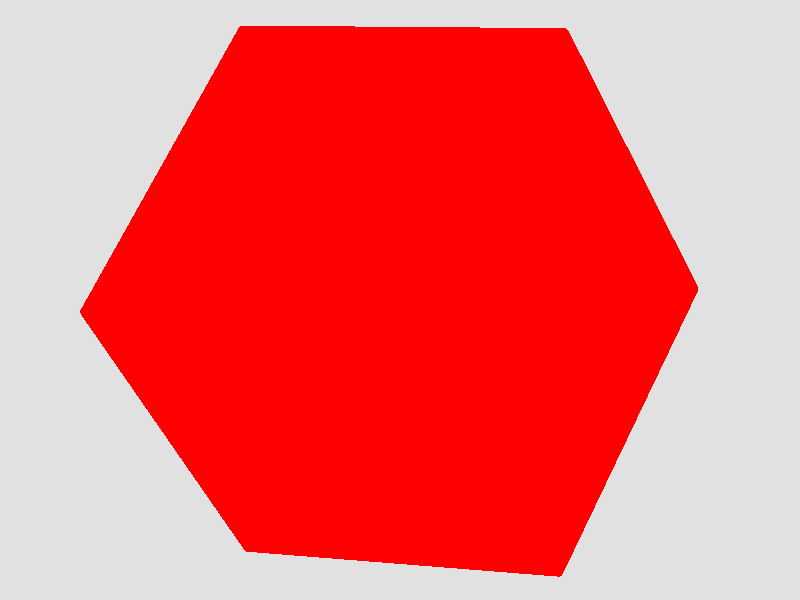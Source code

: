 #include "colors.inc"

camera {
 location <4, 2, -13>
 look_at 0
 angle 20
}

light_source { <-1, 6, -15> White }
background { Gray75 }

#declare frame_w = 0.03;
#declare frame_t = texture {
 pigment { color Red }
 finish { ambient .2 diffuse 0.8 specular 1 }
}

#declare body_t = texture { 
 pigment { color Red filter 0.6 }
}

#declare Phi = (1 + sqrt(5)) / 2;
#declare Edge = 2;
#declare NPt = 12;

#declare Points = array[NPt] {
 <0, 1, Phi>,
 <0, 1, -Phi>,
 <0, -1, Phi>,
 <0, -1, -Phi>,
 <1, Phi, 0>,
 <-1, Phi, 0>,
 <1, -Phi, 0>,
 <-1, -Phi, 0>,
 <Phi, 0, 1>,
 <Phi, 0, -1>,
 <-Phi, 0, 1>,
 <-Phi, 0, -1>,
}

#declare NPl = 20;
#declare Planes = array[NPl];
#declare PlanesFound = 0;

union {
 #declare I = 0;
 #while (I < NPt)

  sphere { Points[I], frame_w }

  #local J = 0;
  #while (J < I)
   #if (vlength(Points[I] - Points[J]) = Edge)
    cylinder { Points[I], Points[J], frame_w }

    #local K = J + 1;
    #while (K < NPt)

     #if ((PlanesFound < NPl) & (K != I) & (vlength(Points[K] - Points[I]) = Edge) & (vlength(Points[K] - Points[J]) = Edge))

      #debug concat("Found plane at ", str(I, 2, 0), ", ", str(J, 2, 0), ", ", str(K, 2, 0), "\n")
      #local P = vnormalize(vcross(Points[J] - Points[I], Points[K] - Points[I]));
      #local Plane = P / vdot(P, Points[I]);

      #local L = 0;
      #local Unique = 1;
      #while (L < PlanesFound)

       #if (vlength(Planes[L] - Plane) = 0) #local Unique = 0; #end
       #local L = L + 1;
      #end

      #if (Unique)

       #declare Planes[PlanesFound] = Plane;
       #declare PlanesFound = PlanesFound + 1;
      #end
     #end
     #local K = K + 1;
    #end

   #end
   #local J  = J + 1;
  #end

  #declare I = I + 1;
 #end

 texture { frame_t }
}

intersection {

 #declare I = 0;
 #while (I < PlanesFound)

  plane { Planes[I], 1 / vlength(Planes[I]) }
  #declare I = I + 1;
 #end

 texture { body_t }
}
